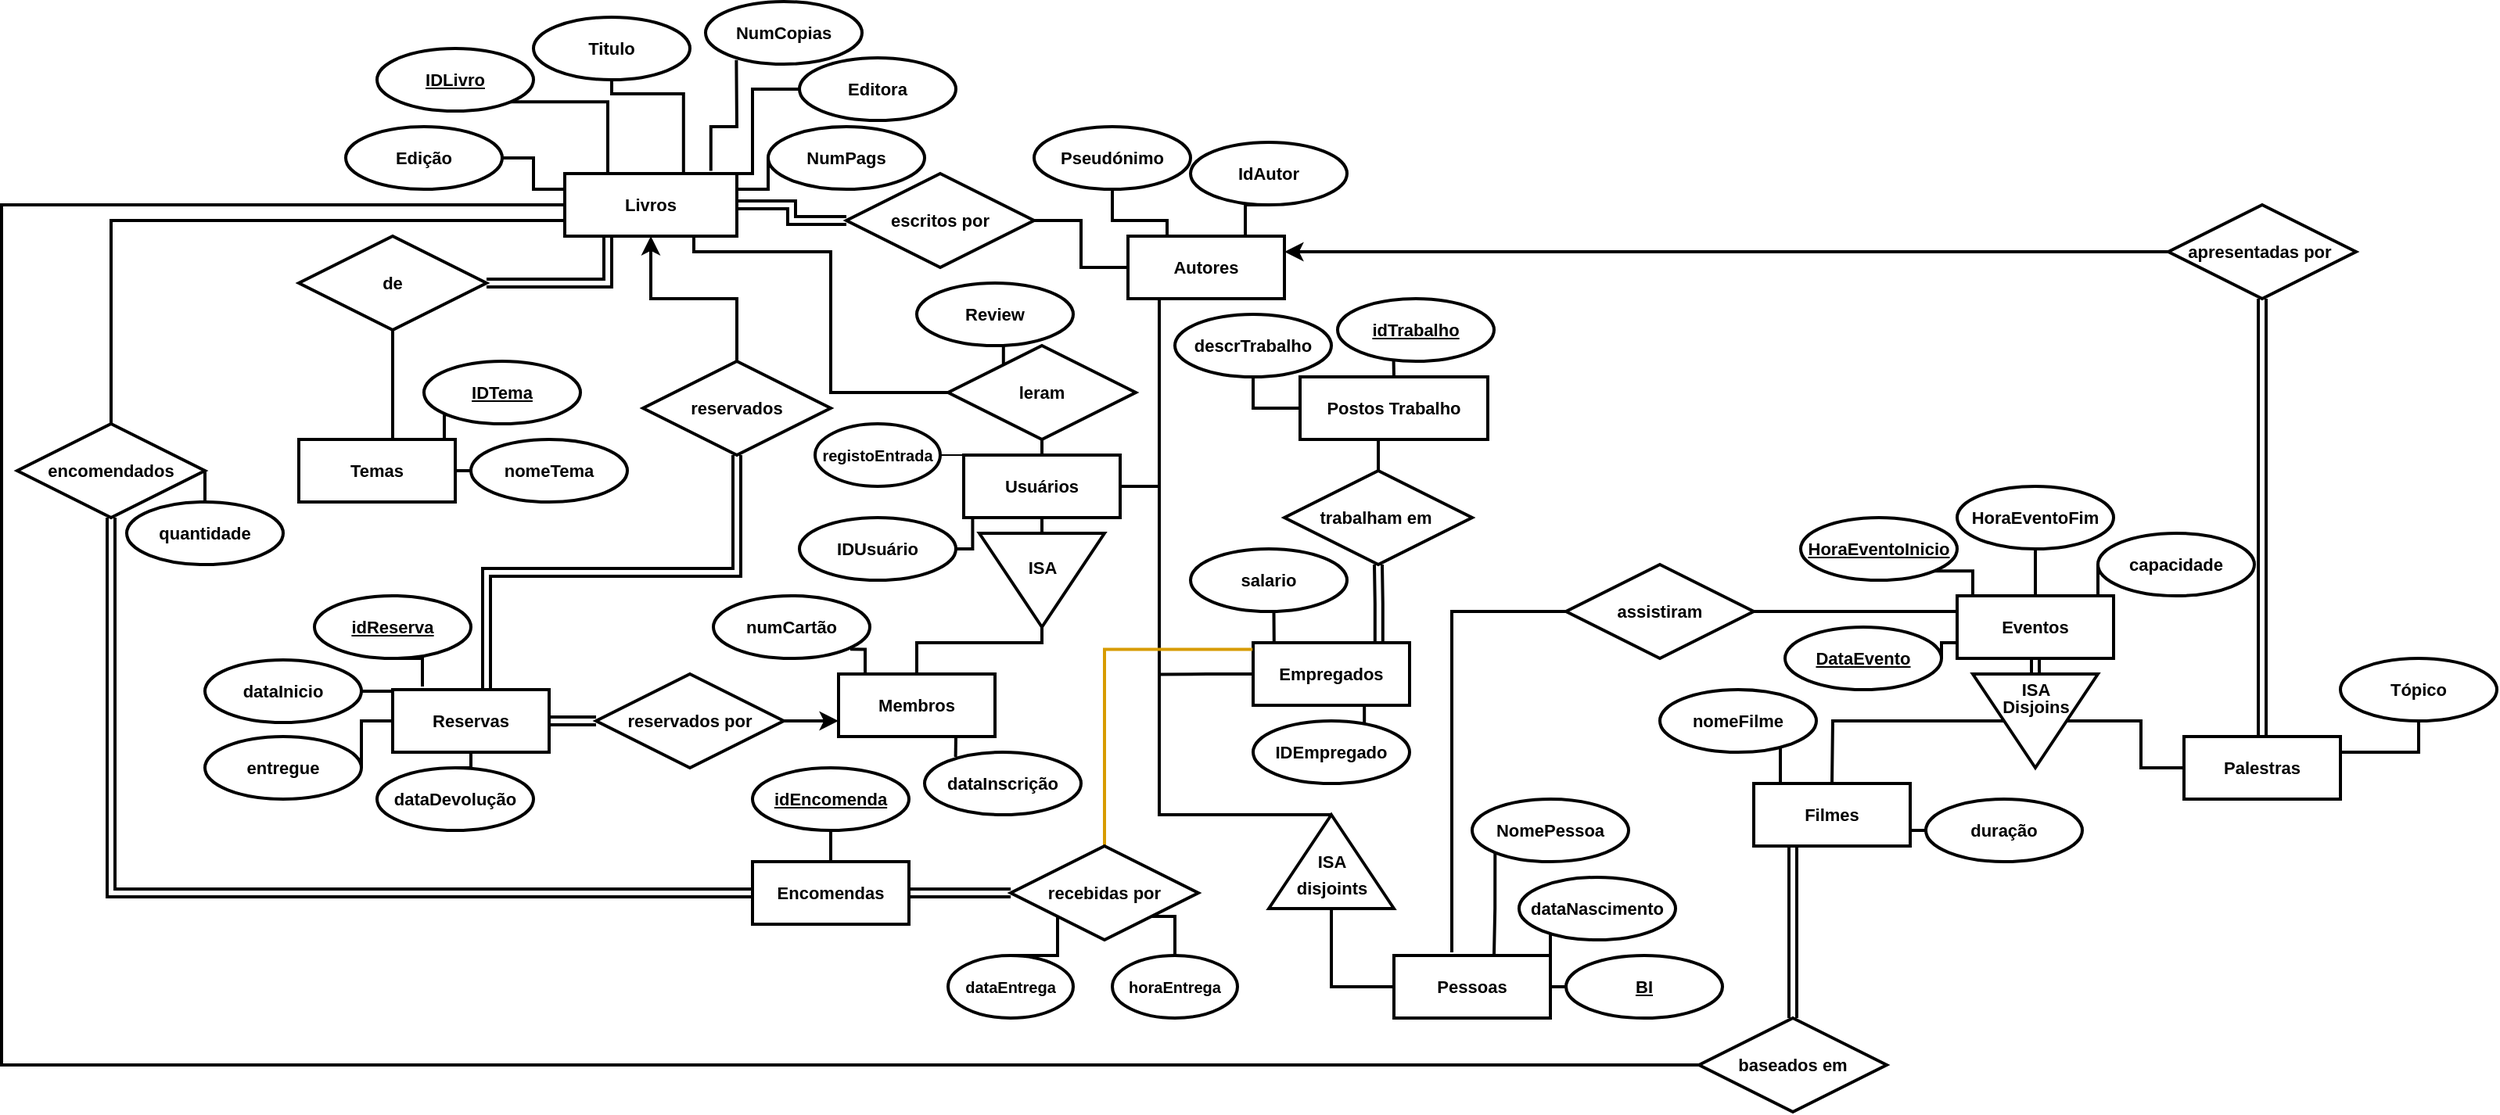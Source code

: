 <mxfile version="14.7.6" type="github">
  <diagram id="iNNtK2Z3TGCCOaJEVWlS" name="Page-1">
    <mxGraphModel dx="1509" dy="1716" grid="1" gridSize="10" guides="1" tooltips="1" connect="1" arrows="1" fold="1" page="1" pageScale="1" pageWidth="827" pageHeight="1169" math="0" shadow="0">
      <root>
        <mxCell id="0" />
        <mxCell id="1" parent="0" />
        <mxCell id="UFfIpobfscu9w0N3v_Js-2" style="edgeStyle=orthogonalEdgeStyle;rounded=0;orthogonalLoop=1;jettySize=auto;html=1;exitX=0.25;exitY=1;exitDx=0;exitDy=0;endArrow=none;endFill=0;strokeWidth=2;fontStyle=1;fontSize=11;shape=link;" parent="1" source="UFfIpobfscu9w0N3v_Js-7" target="UFfIpobfscu9w0N3v_Js-26" edge="1">
          <mxGeometry relative="1" as="geometry">
            <Array as="points">
              <mxPoint x="228" y="180" />
            </Array>
          </mxGeometry>
        </mxCell>
        <mxCell id="UFfIpobfscu9w0N3v_Js-3" style="edgeStyle=orthogonalEdgeStyle;rounded=0;orthogonalLoop=1;jettySize=auto;html=1;exitX=0;exitY=0.75;exitDx=0;exitDy=0;endArrow=none;endFill=0;strokeWidth=2;fontStyle=1;fontSize=11;entryX=0.5;entryY=0;entryDx=0;entryDy=0;" parent="1" source="UFfIpobfscu9w0N3v_Js-7" target="UFfIpobfscu9w0N3v_Js-86" edge="1">
          <mxGeometry relative="1" as="geometry">
            <mxPoint x="-120" y="140" as="targetPoint" />
          </mxGeometry>
        </mxCell>
        <mxCell id="UFfIpobfscu9w0N3v_Js-4" style="edgeStyle=orthogonalEdgeStyle;rounded=0;orthogonalLoop=1;jettySize=auto;html=1;exitX=0;exitY=0.5;exitDx=0;exitDy=0;startArrow=none;startFill=0;endArrow=none;endFill=0;strokeWidth=2;fontStyle=1;fontSize=11;entryX=0;entryY=0.5;entryDx=0;entryDy=0;" parent="1" source="UFfIpobfscu9w0N3v_Js-7" target="UFfIpobfscu9w0N3v_Js-114" edge="1">
          <mxGeometry relative="1" as="geometry">
            <mxPoint x="470" y="700" as="targetPoint" />
            <Array as="points">
              <mxPoint x="-160" y="130" />
              <mxPoint x="-160" y="680" />
            </Array>
          </mxGeometry>
        </mxCell>
        <mxCell id="UFfIpobfscu9w0N3v_Js-5" style="edgeStyle=orthogonalEdgeStyle;rounded=0;orthogonalLoop=1;jettySize=auto;html=1;exitX=1;exitY=0.5;exitDx=0;exitDy=0;endArrow=none;endFill=0;entryX=0;entryY=0.5;entryDx=0;entryDy=0;strokeWidth=2;fontStyle=1;fontSize=11;shape=link;" parent="1" source="UFfIpobfscu9w0N3v_Js-7" target="UFfIpobfscu9w0N3v_Js-17" edge="1">
          <mxGeometry relative="1" as="geometry">
            <mxPoint x="340" y="160" as="targetPoint" />
          </mxGeometry>
        </mxCell>
        <mxCell id="nAspcygqVeWQ-AZVjqhS-4" style="edgeStyle=orthogonalEdgeStyle;rounded=0;orthogonalLoop=1;jettySize=auto;html=1;exitX=1;exitY=0.25;exitDx=0;exitDy=0;entryX=0;entryY=0.5;entryDx=0;entryDy=0;endArrow=none;endFill=0;strokeWidth=2;" edge="1" parent="1" source="UFfIpobfscu9w0N3v_Js-7" target="nAspcygqVeWQ-AZVjqhS-3">
          <mxGeometry relative="1" as="geometry" />
        </mxCell>
        <mxCell id="UFfIpobfscu9w0N3v_Js-7" value="Livros" style="whiteSpace=wrap;html=1;align=center;strokeWidth=2;fontStyle=1;fontSize=11;" parent="1" vertex="1">
          <mxGeometry x="200" y="110" width="110" height="40" as="geometry" />
        </mxCell>
        <mxCell id="UFfIpobfscu9w0N3v_Js-8" style="edgeStyle=orthogonalEdgeStyle;rounded=0;orthogonalLoop=1;jettySize=auto;html=1;exitX=1;exitY=1;exitDx=0;exitDy=0;entryX=0.25;entryY=0;entryDx=0;entryDy=0;endArrow=none;endFill=0;strokeWidth=2;fontStyle=1;fontSize=11;" parent="1" source="UFfIpobfscu9w0N3v_Js-9" target="UFfIpobfscu9w0N3v_Js-7" edge="1">
          <mxGeometry relative="1" as="geometry" />
        </mxCell>
        <mxCell id="UFfIpobfscu9w0N3v_Js-9" value="IDLivro" style="ellipse;whiteSpace=wrap;html=1;align=center;fontStyle=5;strokeWidth=2;fontSize=11;" parent="1" vertex="1">
          <mxGeometry x="80" y="30" width="100" height="40" as="geometry" />
        </mxCell>
        <mxCell id="UFfIpobfscu9w0N3v_Js-10" style="edgeStyle=orthogonalEdgeStyle;rounded=0;orthogonalLoop=1;jettySize=auto;html=1;exitX=0.5;exitY=1;exitDx=0;exitDy=0;entryX=0.69;entryY=0.006;entryDx=0;entryDy=0;entryPerimeter=0;endArrow=none;endFill=0;strokeWidth=2;fontStyle=1;fontSize=11;" parent="1" source="UFfIpobfscu9w0N3v_Js-11" target="UFfIpobfscu9w0N3v_Js-7" edge="1">
          <mxGeometry relative="1" as="geometry">
            <Array as="points">
              <mxPoint x="276" y="59" />
            </Array>
          </mxGeometry>
        </mxCell>
        <mxCell id="UFfIpobfscu9w0N3v_Js-11" value="Titulo" style="ellipse;whiteSpace=wrap;html=1;align=center;strokeWidth=2;fontStyle=1;fontSize=11;" parent="1" vertex="1">
          <mxGeometry x="180" y="10" width="100" height="40" as="geometry" />
        </mxCell>
        <mxCell id="UFfIpobfscu9w0N3v_Js-12" style="edgeStyle=orthogonalEdgeStyle;rounded=0;orthogonalLoop=1;jettySize=auto;html=1;exitX=0;exitY=0.5;exitDx=0;exitDy=0;entryX=1;entryY=0;entryDx=0;entryDy=0;endArrow=none;endFill=0;strokeWidth=2;fontStyle=1;fontSize=11;" parent="1" source="UFfIpobfscu9w0N3v_Js-13" target="UFfIpobfscu9w0N3v_Js-7" edge="1">
          <mxGeometry relative="1" as="geometry">
            <Array as="points">
              <mxPoint x="320" y="56" />
              <mxPoint x="320" y="110" />
            </Array>
          </mxGeometry>
        </mxCell>
        <mxCell id="UFfIpobfscu9w0N3v_Js-13" value="Editora" style="ellipse;whiteSpace=wrap;html=1;align=center;strokeWidth=2;fontStyle=1;fontSize=11;" parent="1" vertex="1">
          <mxGeometry x="350" y="36" width="100" height="40" as="geometry" />
        </mxCell>
        <mxCell id="UFfIpobfscu9w0N3v_Js-14" style="edgeStyle=orthogonalEdgeStyle;rounded=0;orthogonalLoop=1;jettySize=auto;html=1;exitX=1;exitY=0.5;exitDx=0;exitDy=0;entryX=0;entryY=0.25;entryDx=0;entryDy=0;endArrow=none;endFill=0;strokeWidth=2;fontStyle=1;fontSize=11;" parent="1" source="UFfIpobfscu9w0N3v_Js-15" target="UFfIpobfscu9w0N3v_Js-7" edge="1">
          <mxGeometry relative="1" as="geometry" />
        </mxCell>
        <mxCell id="UFfIpobfscu9w0N3v_Js-15" value="Edição" style="ellipse;whiteSpace=wrap;html=1;align=center;strokeWidth=2;fontStyle=1;fontSize=11;" parent="1" vertex="1">
          <mxGeometry x="60" y="80" width="100" height="40" as="geometry" />
        </mxCell>
        <mxCell id="UFfIpobfscu9w0N3v_Js-16" style="rounded=0;orthogonalLoop=1;jettySize=auto;html=1;exitX=1;exitY=0.5;exitDx=0;exitDy=0;entryX=0;entryY=0.5;entryDx=0;entryDy=0;endArrow=none;endFill=0;strokeWidth=2;fontStyle=1;fontSize=11;edgeStyle=orthogonalEdgeStyle;" parent="1" source="UFfIpobfscu9w0N3v_Js-17" target="UFfIpobfscu9w0N3v_Js-20" edge="1">
          <mxGeometry relative="1" as="geometry" />
        </mxCell>
        <mxCell id="UFfIpobfscu9w0N3v_Js-17" value="escritos por" style="shape=rhombus;perimeter=rhombusPerimeter;whiteSpace=wrap;html=1;align=center;strokeWidth=2;fontStyle=1;fontSize=11;" parent="1" vertex="1">
          <mxGeometry x="380" y="110" width="120" height="60" as="geometry" />
        </mxCell>
        <mxCell id="UFfIpobfscu9w0N3v_Js-18" style="edgeStyle=orthogonalEdgeStyle;rounded=0;orthogonalLoop=1;jettySize=auto;html=1;exitX=0;exitY=1;exitDx=0;exitDy=0;endArrow=none;endFill=0;strokeWidth=2;fontStyle=1;fontSize=11;entryX=1;entryY=0.5;entryDx=0;entryDy=0;" parent="1" source="UFfIpobfscu9w0N3v_Js-20" target="UFfIpobfscu9w0N3v_Js-38" edge="1">
          <mxGeometry relative="1" as="geometry">
            <mxPoint x="520" y="230" as="targetPoint" />
            <Array as="points">
              <mxPoint x="580" y="190" />
              <mxPoint x="580" y="520" />
            </Array>
          </mxGeometry>
        </mxCell>
        <mxCell id="UFfIpobfscu9w0N3v_Js-19" style="edgeStyle=orthogonalEdgeStyle;rounded=0;orthogonalLoop=1;jettySize=auto;html=1;exitX=1;exitY=0.25;exitDx=0;exitDy=0;endArrow=none;endFill=0;startArrow=classic;startFill=1;strokeWidth=2;fontStyle=1;fontSize=11;" parent="1" source="UFfIpobfscu9w0N3v_Js-20" edge="1">
          <mxGeometry relative="1" as="geometry">
            <mxPoint x="750" y="160" as="targetPoint" />
          </mxGeometry>
        </mxCell>
        <mxCell id="UFfIpobfscu9w0N3v_Js-20" value="Autores" style="whiteSpace=wrap;html=1;align=center;strokeWidth=2;fontStyle=1;fontSize=11;" parent="1" vertex="1">
          <mxGeometry x="560" y="150" width="100" height="40" as="geometry" />
        </mxCell>
        <mxCell id="UFfIpobfscu9w0N3v_Js-150" style="edgeStyle=orthogonalEdgeStyle;rounded=0;orthogonalLoop=1;jettySize=auto;html=1;exitX=0.5;exitY=1;exitDx=0;exitDy=0;entryX=0.25;entryY=0;entryDx=0;entryDy=0;startArrow=none;startFill=0;endArrow=none;endFill=0;strokeColor=#000000;strokeWidth=2;" parent="1" source="UFfIpobfscu9w0N3v_Js-22" target="UFfIpobfscu9w0N3v_Js-20" edge="1">
          <mxGeometry relative="1" as="geometry" />
        </mxCell>
        <mxCell id="UFfIpobfscu9w0N3v_Js-22" value="Pseudónimo" style="ellipse;whiteSpace=wrap;html=1;align=center;strokeWidth=2;fontStyle=1;fontSize=11;" parent="1" vertex="1">
          <mxGeometry x="500" y="80" width="100" height="40" as="geometry" />
        </mxCell>
        <mxCell id="UFfIpobfscu9w0N3v_Js-151" style="edgeStyle=orthogonalEdgeStyle;rounded=0;orthogonalLoop=1;jettySize=auto;html=1;exitX=0.5;exitY=1;exitDx=0;exitDy=0;entryX=0.75;entryY=0;entryDx=0;entryDy=0;startArrow=none;startFill=0;endArrow=none;endFill=0;strokeColor=#000000;strokeWidth=2;" parent="1" source="UFfIpobfscu9w0N3v_Js-24" target="UFfIpobfscu9w0N3v_Js-20" edge="1">
          <mxGeometry relative="1" as="geometry" />
        </mxCell>
        <mxCell id="UFfIpobfscu9w0N3v_Js-24" value="&lt;span style=&quot;font-size: 11px&quot;&gt;IdAutor&lt;/span&gt;" style="ellipse;whiteSpace=wrap;html=1;align=center;strokeWidth=2;fontStyle=1;fontSize=11;" parent="1" vertex="1">
          <mxGeometry x="600" y="90" width="100" height="40" as="geometry" />
        </mxCell>
        <mxCell id="UFfIpobfscu9w0N3v_Js-25" style="edgeStyle=orthogonalEdgeStyle;rounded=0;orthogonalLoop=1;jettySize=auto;html=1;exitX=0.5;exitY=1;exitDx=0;exitDy=0;endArrow=none;endFill=0;strokeWidth=2;fontStyle=1;fontSize=11;" parent="1" source="UFfIpobfscu9w0N3v_Js-26" edge="1">
          <mxGeometry relative="1" as="geometry">
            <mxPoint x="90" y="280" as="targetPoint" />
            <Array as="points">
              <mxPoint x="90" y="270" />
              <mxPoint x="90" y="270" />
            </Array>
          </mxGeometry>
        </mxCell>
        <mxCell id="UFfIpobfscu9w0N3v_Js-26" value="de" style="shape=rhombus;perimeter=rhombusPerimeter;whiteSpace=wrap;html=1;align=center;strokeWidth=2;fontStyle=1;fontSize=11;" parent="1" vertex="1">
          <mxGeometry x="30" y="150" width="120" height="60" as="geometry" />
        </mxCell>
        <mxCell id="UFfIpobfscu9w0N3v_Js-27" value="Temas" style="whiteSpace=wrap;html=1;align=center;strokeWidth=2;fontStyle=1;fontSize=11;" parent="1" vertex="1">
          <mxGeometry x="30" y="280" width="100" height="40" as="geometry" />
        </mxCell>
        <mxCell id="UFfIpobfscu9w0N3v_Js-28" style="edgeStyle=orthogonalEdgeStyle;rounded=0;orthogonalLoop=1;jettySize=auto;html=1;exitX=0;exitY=0.5;exitDx=0;exitDy=0;entryX=1;entryY=0.5;entryDx=0;entryDy=0;endArrow=none;endFill=0;strokeWidth=2;fontStyle=1;fontSize=11;" parent="1" source="UFfIpobfscu9w0N3v_Js-29" target="UFfIpobfscu9w0N3v_Js-27" edge="1">
          <mxGeometry relative="1" as="geometry" />
        </mxCell>
        <mxCell id="UFfIpobfscu9w0N3v_Js-29" value="nomeTema" style="ellipse;whiteSpace=wrap;html=1;align=center;strokeWidth=2;fontStyle=1;fontSize=11;" parent="1" vertex="1">
          <mxGeometry x="140" y="280" width="100" height="40" as="geometry" />
        </mxCell>
        <mxCell id="UFfIpobfscu9w0N3v_Js-30" style="edgeStyle=orthogonalEdgeStyle;rounded=0;orthogonalLoop=1;jettySize=auto;html=1;exitX=0;exitY=0.5;exitDx=0;exitDy=0;entryX=0;entryY=0.5;entryDx=0;entryDy=0;endArrow=none;endFill=0;strokeWidth=2;fontStyle=1;fontSize=11;" parent="1" source="UFfIpobfscu9w0N3v_Js-31" target="UFfIpobfscu9w0N3v_Js-38" edge="1">
          <mxGeometry relative="1" as="geometry" />
        </mxCell>
        <mxCell id="UFfIpobfscu9w0N3v_Js-31" value="Pessoas" style="whiteSpace=wrap;html=1;align=center;strokeWidth=2;fontStyle=1;fontSize=11;" parent="1" vertex="1">
          <mxGeometry x="730" y="610" width="100" height="40" as="geometry" />
        </mxCell>
        <mxCell id="UFfIpobfscu9w0N3v_Js-32" style="edgeStyle=orthogonalEdgeStyle;rounded=0;orthogonalLoop=1;jettySize=auto;html=1;exitX=0;exitY=1;exitDx=0;exitDy=0;entryX=0.64;entryY=-0.025;entryDx=0;entryDy=0;entryPerimeter=0;endArrow=none;endFill=0;strokeWidth=2;fontStyle=1;fontSize=11;" parent="1" source="UFfIpobfscu9w0N3v_Js-33" target="UFfIpobfscu9w0N3v_Js-31" edge="1">
          <mxGeometry relative="1" as="geometry" />
        </mxCell>
        <mxCell id="UFfIpobfscu9w0N3v_Js-33" value="NomePessoa" style="ellipse;whiteSpace=wrap;html=1;align=center;strokeWidth=2;fontStyle=1;fontSize=11;" parent="1" vertex="1">
          <mxGeometry x="780" y="510" width="100" height="40" as="geometry" />
        </mxCell>
        <mxCell id="UFfIpobfscu9w0N3v_Js-34" style="edgeStyle=orthogonalEdgeStyle;rounded=0;orthogonalLoop=1;jettySize=auto;html=1;exitX=0;exitY=1;exitDx=0;exitDy=0;entryX=1;entryY=0;entryDx=0;entryDy=0;endArrow=none;endFill=0;strokeWidth=2;fontStyle=1;fontSize=11;" parent="1" source="UFfIpobfscu9w0N3v_Js-35" target="UFfIpobfscu9w0N3v_Js-31" edge="1">
          <mxGeometry relative="1" as="geometry" />
        </mxCell>
        <mxCell id="UFfIpobfscu9w0N3v_Js-35" value="dataNascimento" style="ellipse;whiteSpace=wrap;html=1;align=center;strokeWidth=2;fontStyle=1;fontSize=11;" parent="1" vertex="1">
          <mxGeometry x="810" y="560" width="100" height="40" as="geometry" />
        </mxCell>
        <mxCell id="UFfIpobfscu9w0N3v_Js-36" style="edgeStyle=orthogonalEdgeStyle;rounded=0;orthogonalLoop=1;jettySize=auto;html=1;exitX=0;exitY=0.5;exitDx=0;exitDy=0;entryX=1;entryY=0.5;entryDx=0;entryDy=0;endArrow=none;endFill=0;strokeWidth=2;fontStyle=1;fontSize=11;" parent="1" source="UFfIpobfscu9w0N3v_Js-37" target="UFfIpobfscu9w0N3v_Js-31" edge="1">
          <mxGeometry relative="1" as="geometry" />
        </mxCell>
        <mxCell id="UFfIpobfscu9w0N3v_Js-37" value="BI" style="ellipse;whiteSpace=wrap;html=1;align=center;fontStyle=5;strokeWidth=2;fontSize=11;" parent="1" vertex="1">
          <mxGeometry x="840" y="610" width="100" height="40" as="geometry" />
        </mxCell>
        <mxCell id="UFfIpobfscu9w0N3v_Js-38" value="" style="triangle;whiteSpace=wrap;html=1;rotation=-90;strokeWidth=2;fontStyle=1;fontSize=11;" parent="1" vertex="1">
          <mxGeometry x="660" y="510" width="60" height="80" as="geometry" />
        </mxCell>
        <mxCell id="UFfIpobfscu9w0N3v_Js-39" value="ISA" style="text;html=1;align=center;verticalAlign=middle;resizable=0;points=[];autosize=1;strokeColor=none;strokeWidth=2;fontStyle=1;fontSize=11;" parent="1" vertex="1">
          <mxGeometry x="675" y="540" width="30" height="20" as="geometry" />
        </mxCell>
        <mxCell id="UFfIpobfscu9w0N3v_Js-40" value="" style="endArrow=none;html=1;strokeWidth=2;fontStyle=1;fontSize=11;" parent="1" edge="1">
          <mxGeometry width="50" height="50" relative="1" as="geometry">
            <mxPoint x="520" y="310" as="sourcePoint" />
            <mxPoint x="580" y="310" as="targetPoint" />
            <Array as="points" />
          </mxGeometry>
        </mxCell>
        <mxCell id="UFfIpobfscu9w0N3v_Js-41" style="edgeStyle=orthogonalEdgeStyle;rounded=0;orthogonalLoop=1;jettySize=auto;html=1;exitX=0.804;exitY=0.008;exitDx=0;exitDy=0;entryX=0.5;entryY=1;entryDx=0;entryDy=0;endArrow=none;endFill=0;strokeWidth=2;fontStyle=1;fontSize=11;shape=link;exitPerimeter=0;" parent="1" source="UFfIpobfscu9w0N3v_Js-44" target="UFfIpobfscu9w0N3v_Js-73" edge="1">
          <mxGeometry relative="1" as="geometry" />
        </mxCell>
        <mxCell id="nAspcygqVeWQ-AZVjqhS-2" style="edgeStyle=orthogonalEdgeStyle;rounded=0;orthogonalLoop=1;jettySize=auto;html=1;exitX=0;exitY=0.5;exitDx=0;exitDy=0;strokeWidth=2;endArrow=none;endFill=0;" edge="1" parent="1" source="UFfIpobfscu9w0N3v_Js-44">
          <mxGeometry relative="1" as="geometry">
            <mxPoint x="580" y="430.286" as="targetPoint" />
          </mxGeometry>
        </mxCell>
        <mxCell id="UFfIpobfscu9w0N3v_Js-44" value="Empregados" style="whiteSpace=wrap;html=1;align=center;strokeWidth=2;fontStyle=1;fontSize=11;" parent="1" vertex="1">
          <mxGeometry x="640" y="410" width="100" height="40" as="geometry" />
        </mxCell>
        <mxCell id="UFfIpobfscu9w0N3v_Js-45" style="edgeStyle=orthogonalEdgeStyle;rounded=0;orthogonalLoop=1;jettySize=auto;html=1;exitX=0.711;exitY=0.935;exitDx=0;exitDy=0;entryX=0.5;entryY=1;entryDx=0;entryDy=0;endArrow=none;endFill=0;strokeWidth=2;fontStyle=1;fontSize=11;exitPerimeter=0;" parent="1" source="UFfIpobfscu9w0N3v_Js-129" target="UFfIpobfscu9w0N3v_Js-44" edge="1">
          <mxGeometry relative="1" as="geometry">
            <mxPoint x="630" y="260" as="sourcePoint" />
            <Array as="points">
              <mxPoint x="711" y="450" />
            </Array>
          </mxGeometry>
        </mxCell>
        <mxCell id="UFfIpobfscu9w0N3v_Js-46" style="edgeStyle=orthogonalEdgeStyle;rounded=0;orthogonalLoop=1;jettySize=auto;html=1;exitX=0.5;exitY=1;exitDx=0;exitDy=0;entryX=0.134;entryY=-0.004;entryDx=0;entryDy=0;endArrow=none;endFill=0;strokeWidth=2;fontStyle=1;fontSize=11;entryPerimeter=0;" parent="1" source="UFfIpobfscu9w0N3v_Js-47" target="UFfIpobfscu9w0N3v_Js-44" edge="1">
          <mxGeometry relative="1" as="geometry">
            <Array as="points">
              <mxPoint x="653" y="360" />
              <mxPoint x="653" y="385" />
            </Array>
          </mxGeometry>
        </mxCell>
        <mxCell id="UFfIpobfscu9w0N3v_Js-47" value="salario" style="ellipse;whiteSpace=wrap;html=1;align=center;strokeWidth=2;fontStyle=1;fontSize=11;" parent="1" vertex="1">
          <mxGeometry x="600" y="350" width="100" height="40" as="geometry" />
        </mxCell>
        <mxCell id="UFfIpobfscu9w0N3v_Js-48" style="edgeStyle=orthogonalEdgeStyle;rounded=0;orthogonalLoop=1;jettySize=auto;html=1;exitX=1;exitY=0.5;exitDx=0;exitDy=0;endArrow=none;endFill=0;strokeWidth=2;fontStyle=1;fontSize=11;" parent="1" source="UFfIpobfscu9w0N3v_Js-50" edge="1">
          <mxGeometry relative="1" as="geometry">
            <mxPoint x="520" y="310" as="targetPoint" />
          </mxGeometry>
        </mxCell>
        <mxCell id="UFfIpobfscu9w0N3v_Js-49" style="edgeStyle=orthogonalEdgeStyle;rounded=0;orthogonalLoop=1;jettySize=auto;html=1;exitX=0.5;exitY=1;exitDx=0;exitDy=0;entryX=0;entryY=0.5;entryDx=0;entryDy=0;endArrow=none;endFill=0;strokeWidth=2;fontStyle=1;fontSize=11;" parent="1" source="UFfIpobfscu9w0N3v_Js-50" target="UFfIpobfscu9w0N3v_Js-53" edge="1">
          <mxGeometry relative="1" as="geometry" />
        </mxCell>
        <mxCell id="UFfIpobfscu9w0N3v_Js-50" value="Usuários" style="whiteSpace=wrap;html=1;align=center;strokeWidth=2;fontStyle=1;fontSize=11;" parent="1" vertex="1">
          <mxGeometry x="455" y="290" width="100" height="40" as="geometry" />
        </mxCell>
        <mxCell id="UFfIpobfscu9w0N3v_Js-51" style="edgeStyle=orthogonalEdgeStyle;rounded=0;orthogonalLoop=1;jettySize=auto;html=1;exitX=1;exitY=0.5;exitDx=0;exitDy=0;entryX=0.057;entryY=1.024;entryDx=0;entryDy=0;endArrow=none;endFill=0;strokeWidth=2;fontStyle=1;fontSize=11;entryPerimeter=0;" parent="1" source="UFfIpobfscu9w0N3v_Js-128" target="UFfIpobfscu9w0N3v_Js-50" edge="1">
          <mxGeometry relative="1" as="geometry">
            <mxPoint x="445" y="260" as="sourcePoint" />
          </mxGeometry>
        </mxCell>
        <mxCell id="UFfIpobfscu9w0N3v_Js-52" style="edgeStyle=orthogonalEdgeStyle;rounded=0;orthogonalLoop=1;jettySize=auto;html=1;exitX=1;exitY=0.5;exitDx=0;exitDy=0;entryX=0.5;entryY=0;entryDx=0;entryDy=0;endArrow=none;endFill=0;strokeWidth=2;fontStyle=1;fontSize=11;" parent="1" source="UFfIpobfscu9w0N3v_Js-53" target="UFfIpobfscu9w0N3v_Js-55" edge="1">
          <mxGeometry relative="1" as="geometry">
            <Array as="points">
              <mxPoint x="505" y="410" />
              <mxPoint x="425" y="410" />
            </Array>
          </mxGeometry>
        </mxCell>
        <mxCell id="UFfIpobfscu9w0N3v_Js-53" value="" style="triangle;whiteSpace=wrap;html=1;rotation=90;strokeWidth=2;fontStyle=1;fontSize=11;" parent="1" vertex="1">
          <mxGeometry x="475" y="330" width="60" height="80" as="geometry" />
        </mxCell>
        <mxCell id="UFfIpobfscu9w0N3v_Js-54" value="ISA" style="text;html=1;align=center;verticalAlign=middle;resizable=0;points=[];autosize=1;strokeColor=none;strokeWidth=2;fontStyle=1;fontSize=11;" parent="1" vertex="1">
          <mxGeometry x="490" y="352" width="30" height="20" as="geometry" />
        </mxCell>
        <mxCell id="nAspcygqVeWQ-AZVjqhS-6" style="edgeStyle=orthogonalEdgeStyle;rounded=0;orthogonalLoop=1;jettySize=auto;html=1;exitX=0.75;exitY=1;exitDx=0;exitDy=0;entryX=0.198;entryY=0.075;entryDx=0;entryDy=0;entryPerimeter=0;endArrow=none;endFill=0;strokeWidth=2;" edge="1" parent="1" source="UFfIpobfscu9w0N3v_Js-55" target="nAspcygqVeWQ-AZVjqhS-5">
          <mxGeometry relative="1" as="geometry" />
        </mxCell>
        <mxCell id="UFfIpobfscu9w0N3v_Js-55" value="Membros" style="whiteSpace=wrap;html=1;align=center;strokeWidth=2;fontStyle=1;fontSize=11;" parent="1" vertex="1">
          <mxGeometry x="375" y="430" width="100" height="40" as="geometry" />
        </mxCell>
        <mxCell id="UFfIpobfscu9w0N3v_Js-56" style="edgeStyle=orthogonalEdgeStyle;rounded=0;orthogonalLoop=1;jettySize=auto;html=1;exitX=1;exitY=1;exitDx=0;exitDy=0;entryX=0.17;entryY=-0.025;entryDx=0;entryDy=0;entryPerimeter=0;endArrow=none;endFill=0;strokeWidth=2;fontStyle=1;fontSize=11;" parent="1" target="UFfIpobfscu9w0N3v_Js-55" edge="1">
          <mxGeometry relative="1" as="geometry">
            <mxPoint x="382.5" y="414.167" as="sourcePoint" />
          </mxGeometry>
        </mxCell>
        <mxCell id="UFfIpobfscu9w0N3v_Js-59" value="Reservas" style="whiteSpace=wrap;html=1;align=center;strokeWidth=2;fontStyle=1;fontSize=11;" parent="1" vertex="1">
          <mxGeometry x="90" y="440" width="100" height="40" as="geometry" />
        </mxCell>
        <mxCell id="UFfIpobfscu9w0N3v_Js-60" style="edgeStyle=orthogonalEdgeStyle;rounded=0;orthogonalLoop=1;jettySize=auto;html=1;exitX=0.5;exitY=1;exitDx=0;exitDy=0;entryX=0.19;entryY=-0.05;entryDx=0;entryDy=0;entryPerimeter=0;endArrow=none;endFill=0;strokeWidth=2;fontStyle=1;fontSize=11;" parent="1" source="UFfIpobfscu9w0N3v_Js-61" target="UFfIpobfscu9w0N3v_Js-59" edge="1">
          <mxGeometry relative="1" as="geometry" />
        </mxCell>
        <mxCell id="UFfIpobfscu9w0N3v_Js-61" value="idReserva" style="ellipse;whiteSpace=wrap;html=1;align=center;fontStyle=5;strokeWidth=2;fontSize=11;" parent="1" vertex="1">
          <mxGeometry x="40" y="380" width="100" height="40" as="geometry" />
        </mxCell>
        <mxCell id="UFfIpobfscu9w0N3v_Js-62" style="edgeStyle=orthogonalEdgeStyle;rounded=0;orthogonalLoop=1;jettySize=auto;html=1;exitX=1;exitY=0.5;exitDx=0;exitDy=0;endArrow=none;endFill=0;strokeWidth=2;fontStyle=1;fontSize=11;" parent="1" source="UFfIpobfscu9w0N3v_Js-63" edge="1">
          <mxGeometry relative="1" as="geometry">
            <mxPoint x="90" y="441" as="targetPoint" />
          </mxGeometry>
        </mxCell>
        <mxCell id="UFfIpobfscu9w0N3v_Js-63" value="dataInicio" style="ellipse;whiteSpace=wrap;html=1;align=center;strokeWidth=2;fontStyle=1;fontSize=11;" parent="1" vertex="1">
          <mxGeometry x="-30" y="421" width="100" height="40" as="geometry" />
        </mxCell>
        <mxCell id="UFfIpobfscu9w0N3v_Js-64" style="edgeStyle=orthogonalEdgeStyle;rounded=0;orthogonalLoop=1;jettySize=auto;html=1;exitX=0.5;exitY=0;exitDx=0;exitDy=0;entryX=0.5;entryY=1;entryDx=0;entryDy=0;endArrow=none;endFill=0;strokeWidth=2;fontStyle=1;fontSize=11;" parent="1" source="UFfIpobfscu9w0N3v_Js-65" target="UFfIpobfscu9w0N3v_Js-59" edge="1">
          <mxGeometry relative="1" as="geometry" />
        </mxCell>
        <mxCell id="UFfIpobfscu9w0N3v_Js-65" value="dataDevolução" style="ellipse;whiteSpace=wrap;html=1;align=center;strokeWidth=2;fontStyle=1;fontSize=11;" parent="1" vertex="1">
          <mxGeometry x="80" y="490" width="100" height="40" as="geometry" />
        </mxCell>
        <mxCell id="UFfIpobfscu9w0N3v_Js-66" style="edgeStyle=orthogonalEdgeStyle;rounded=0;orthogonalLoop=1;jettySize=auto;html=1;exitX=0;exitY=0.5;exitDx=0;exitDy=0;entryX=1;entryY=0.5;entryDx=0;entryDy=0;endArrow=none;endFill=0;strokeWidth=2;fontStyle=1;fontSize=11;shape=link;" parent="1" source="UFfIpobfscu9w0N3v_Js-68" target="UFfIpobfscu9w0N3v_Js-59" edge="1">
          <mxGeometry relative="1" as="geometry" />
        </mxCell>
        <mxCell id="UFfIpobfscu9w0N3v_Js-67" style="edgeStyle=orthogonalEdgeStyle;rounded=0;orthogonalLoop=1;jettySize=auto;html=1;exitX=1;exitY=0.5;exitDx=0;exitDy=0;entryX=0;entryY=0.75;entryDx=0;entryDy=0;endArrow=classic;endFill=1;strokeWidth=2;fontStyle=1;fontSize=11;" parent="1" source="UFfIpobfscu9w0N3v_Js-68" target="UFfIpobfscu9w0N3v_Js-55" edge="1">
          <mxGeometry relative="1" as="geometry" />
        </mxCell>
        <mxCell id="UFfIpobfscu9w0N3v_Js-68" value="reservados por" style="shape=rhombus;perimeter=rhombusPerimeter;whiteSpace=wrap;html=1;align=center;strokeWidth=2;fontStyle=1;fontSize=11;" parent="1" vertex="1">
          <mxGeometry x="220" y="430" width="120" height="60" as="geometry" />
        </mxCell>
        <mxCell id="UFfIpobfscu9w0N3v_Js-69" style="edgeStyle=orthogonalEdgeStyle;rounded=0;orthogonalLoop=1;jettySize=auto;html=1;exitX=0.5;exitY=1;exitDx=0;exitDy=0;endArrow=none;endFill=0;strokeWidth=2;fontStyle=1;fontSize=11;shape=link;" parent="1" source="UFfIpobfscu9w0N3v_Js-71" edge="1">
          <mxGeometry relative="1" as="geometry">
            <mxPoint x="150" y="440" as="targetPoint" />
            <Array as="points">
              <mxPoint x="310" y="365" />
              <mxPoint x="150" y="365" />
              <mxPoint x="150" y="440" />
            </Array>
          </mxGeometry>
        </mxCell>
        <mxCell id="UFfIpobfscu9w0N3v_Js-70" style="edgeStyle=orthogonalEdgeStyle;rounded=0;orthogonalLoop=1;jettySize=auto;html=1;exitX=0.5;exitY=0;exitDx=0;exitDy=0;endArrow=classic;endFill=1;strokeWidth=2;fontStyle=1;fontSize=11;" parent="1" source="UFfIpobfscu9w0N3v_Js-71" edge="1">
          <mxGeometry relative="1" as="geometry">
            <mxPoint x="255" y="150" as="targetPoint" />
            <Array as="points">
              <mxPoint x="310" y="190" />
              <mxPoint x="255" y="190" />
            </Array>
          </mxGeometry>
        </mxCell>
        <mxCell id="UFfIpobfscu9w0N3v_Js-71" value="reservados" style="shape=rhombus;perimeter=rhombusPerimeter;whiteSpace=wrap;html=1;align=center;strokeWidth=2;fontStyle=1;fontSize=11;" parent="1" vertex="1">
          <mxGeometry x="250" y="230" width="120" height="60" as="geometry" />
        </mxCell>
        <mxCell id="UFfIpobfscu9w0N3v_Js-72" style="edgeStyle=orthogonalEdgeStyle;rounded=0;orthogonalLoop=1;jettySize=auto;html=1;exitX=0.5;exitY=0;exitDx=0;exitDy=0;endArrow=none;endFill=0;strokeWidth=2;fontStyle=1;fontSize=11;" parent="1" source="UFfIpobfscu9w0N3v_Js-73" edge="1">
          <mxGeometry relative="1" as="geometry">
            <mxPoint x="720" y="280" as="targetPoint" />
            <Array as="points" />
          </mxGeometry>
        </mxCell>
        <mxCell id="UFfIpobfscu9w0N3v_Js-73" value="trabalham em&amp;nbsp;" style="shape=rhombus;perimeter=rhombusPerimeter;whiteSpace=wrap;html=1;align=center;strokeWidth=2;fontStyle=1;fontSize=11;" parent="1" vertex="1">
          <mxGeometry x="660" y="300" width="120" height="60" as="geometry" />
        </mxCell>
        <mxCell id="UFfIpobfscu9w0N3v_Js-74" value="Postos Trabalho" style="whiteSpace=wrap;html=1;align=center;strokeWidth=2;fontStyle=1;fontSize=11;" parent="1" vertex="1">
          <mxGeometry x="670" y="240" width="120" height="40" as="geometry" />
        </mxCell>
        <mxCell id="UFfIpobfscu9w0N3v_Js-75" style="edgeStyle=orthogonalEdgeStyle;rounded=0;orthogonalLoop=1;jettySize=auto;html=1;exitX=0.5;exitY=1;exitDx=0;exitDy=0;entryX=0;entryY=0.5;entryDx=0;entryDy=0;endArrow=none;endFill=0;strokeWidth=2;fontStyle=1;fontSize=11;" parent="1" source="UFfIpobfscu9w0N3v_Js-76" target="UFfIpobfscu9w0N3v_Js-74" edge="1">
          <mxGeometry relative="1" as="geometry">
            <Array as="points">
              <mxPoint x="640" y="260" />
            </Array>
          </mxGeometry>
        </mxCell>
        <mxCell id="UFfIpobfscu9w0N3v_Js-76" value="descrTrabalho" style="ellipse;whiteSpace=wrap;html=1;align=center;strokeWidth=2;fontStyle=1;fontSize=11;" parent="1" vertex="1">
          <mxGeometry x="590" y="200" width="100" height="40" as="geometry" />
        </mxCell>
        <mxCell id="UFfIpobfscu9w0N3v_Js-77" style="edgeStyle=orthogonalEdgeStyle;rounded=0;orthogonalLoop=1;jettySize=auto;html=1;exitX=0.358;exitY=0.989;exitDx=0;exitDy=0;entryX=0.5;entryY=0;entryDx=0;entryDy=0;endArrow=none;endFill=0;strokeWidth=2;fontStyle=1;fontSize=11;exitPerimeter=0;" parent="1" source="UFfIpobfscu9w0N3v_Js-78" target="UFfIpobfscu9w0N3v_Js-74" edge="1">
          <mxGeometry relative="1" as="geometry">
            <Array as="points">
              <mxPoint x="730" y="230" />
            </Array>
          </mxGeometry>
        </mxCell>
        <mxCell id="UFfIpobfscu9w0N3v_Js-78" value="idTrabalho" style="ellipse;whiteSpace=wrap;html=1;align=center;fontStyle=5;strokeWidth=2;fontSize=11;" parent="1" vertex="1">
          <mxGeometry x="694" y="190" width="100" height="40" as="geometry" />
        </mxCell>
        <mxCell id="UFfIpobfscu9w0N3v_Js-81" value="" style="edgeStyle=orthogonalEdgeStyle;rounded=0;orthogonalLoop=1;jettySize=auto;html=1;endArrow=none;endFill=0;strokeWidth=2;fontStyle=1;fontSize=11;" parent="1" source="UFfIpobfscu9w0N3v_Js-84" target="UFfIpobfscu9w0N3v_Js-91" edge="1">
          <mxGeometry relative="1" as="geometry" />
        </mxCell>
        <mxCell id="UFfIpobfscu9w0N3v_Js-83" style="edgeStyle=orthogonalEdgeStyle;rounded=0;orthogonalLoop=1;jettySize=auto;html=1;exitX=1;exitY=0.5;exitDx=0;exitDy=0;endArrow=none;endFill=0;entryX=0;entryY=0.5;entryDx=0;entryDy=0;strokeWidth=2;fontStyle=1;fontSize=11;shape=link;" parent="1" source="UFfIpobfscu9w0N3v_Js-84" target="UFfIpobfscu9w0N3v_Js-88" edge="1">
          <mxGeometry relative="1" as="geometry">
            <mxPoint x="480.0" y="580.471" as="targetPoint" />
            <Array as="points" />
          </mxGeometry>
        </mxCell>
        <mxCell id="UFfIpobfscu9w0N3v_Js-84" value="Encomendas" style="whiteSpace=wrap;html=1;align=center;strokeWidth=2;fontStyle=1;fontSize=11;" parent="1" vertex="1">
          <mxGeometry x="320" y="550" width="100" height="40" as="geometry" />
        </mxCell>
        <mxCell id="UFfIpobfscu9w0N3v_Js-85" style="edgeStyle=orthogonalEdgeStyle;rounded=0;orthogonalLoop=1;jettySize=auto;html=1;exitX=0.5;exitY=1;exitDx=0;exitDy=0;endArrow=none;endFill=0;strokeWidth=2;fontStyle=1;fontSize=11;shape=link;entryX=0;entryY=0.5;entryDx=0;entryDy=0;" parent="1" source="UFfIpobfscu9w0N3v_Js-86" target="UFfIpobfscu9w0N3v_Js-84" edge="1">
          <mxGeometry relative="1" as="geometry">
            <mxPoint x="-120" y="570" as="targetPoint" />
          </mxGeometry>
        </mxCell>
        <mxCell id="UFfIpobfscu9w0N3v_Js-86" value="encomendados" style="shape=rhombus;perimeter=rhombusPerimeter;whiteSpace=wrap;html=1;align=center;strokeWidth=2;fontStyle=1;fontSize=11;" parent="1" vertex="1">
          <mxGeometry x="-150" y="270" width="120" height="60" as="geometry" />
        </mxCell>
        <mxCell id="UFfIpobfscu9w0N3v_Js-87" style="edgeStyle=orthogonalEdgeStyle;rounded=0;orthogonalLoop=1;jettySize=auto;html=1;exitX=0.5;exitY=0;exitDx=0;exitDy=0;endArrow=none;endFill=0;fillColor=#ffe6cc;strokeColor=#d79b00;strokeWidth=2;fontStyle=1;fontSize=11;jumpSize=1;entryX=-0.004;entryY=0.107;entryDx=0;entryDy=0;entryPerimeter=0;" parent="1" source="UFfIpobfscu9w0N3v_Js-88" target="UFfIpobfscu9w0N3v_Js-44" edge="1">
          <mxGeometry relative="1" as="geometry">
            <mxPoint x="550" y="470" as="targetPoint" />
            <Array as="points">
              <mxPoint x="545" y="414" />
            </Array>
          </mxGeometry>
        </mxCell>
        <mxCell id="UFfIpobfscu9w0N3v_Js-88" value="recebidas por" style="shape=rhombus;perimeter=rhombusPerimeter;whiteSpace=wrap;html=1;align=center;strokeWidth=2;fontStyle=1;fontSize=11;" parent="1" vertex="1">
          <mxGeometry x="485" y="540" width="120" height="60" as="geometry" />
        </mxCell>
        <mxCell id="UFfIpobfscu9w0N3v_Js-89" style="edgeStyle=orthogonalEdgeStyle;rounded=0;orthogonalLoop=1;jettySize=auto;html=1;entryX=1;entryY=0.5;entryDx=0;entryDy=0;endArrow=none;endFill=0;strokeWidth=2;fontStyle=1;fontSize=11;" parent="1" source="UFfIpobfscu9w0N3v_Js-90" target="UFfIpobfscu9w0N3v_Js-86" edge="1">
          <mxGeometry relative="1" as="geometry">
            <Array as="points">
              <mxPoint x="-30" y="300" />
            </Array>
          </mxGeometry>
        </mxCell>
        <mxCell id="UFfIpobfscu9w0N3v_Js-90" value="quantidade" style="ellipse;whiteSpace=wrap;html=1;align=center;strokeWidth=2;fontStyle=1;fontSize=11;" parent="1" vertex="1">
          <mxGeometry x="-80" y="320" width="100" height="40" as="geometry" />
        </mxCell>
        <mxCell id="UFfIpobfscu9w0N3v_Js-91" value="idEncomenda" style="ellipse;whiteSpace=wrap;html=1;align=center;fontStyle=5;strokeWidth=2;fontSize=11;" parent="1" vertex="1">
          <mxGeometry x="320" y="490" width="100" height="40" as="geometry" />
        </mxCell>
        <mxCell id="UFfIpobfscu9w0N3v_Js-92" style="edgeStyle=orthogonalEdgeStyle;rounded=0;orthogonalLoop=1;jettySize=auto;html=1;exitX=0;exitY=1;exitDx=0;exitDy=0;entryX=0.93;entryY=0.025;entryDx=0;entryDy=0;entryPerimeter=0;endArrow=none;endFill=0;strokeWidth=2;fontStyle=1;fontSize=11;" parent="1" source="UFfIpobfscu9w0N3v_Js-93" target="UFfIpobfscu9w0N3v_Js-27" edge="1">
          <mxGeometry relative="1" as="geometry" />
        </mxCell>
        <mxCell id="UFfIpobfscu9w0N3v_Js-93" value="IDTema" style="ellipse;whiteSpace=wrap;html=1;align=center;fontStyle=5;strokeWidth=2;fontSize=11;" parent="1" vertex="1">
          <mxGeometry x="110" y="230" width="100" height="40" as="geometry" />
        </mxCell>
        <mxCell id="UFfIpobfscu9w0N3v_Js-94" style="edgeStyle=orthogonalEdgeStyle;rounded=0;orthogonalLoop=1;jettySize=auto;html=1;exitX=0.5;exitY=1;exitDx=0;exitDy=0;entryX=0;entryY=0.5;entryDx=0;entryDy=0;endArrow=none;endFill=0;strokeWidth=2;fontStyle=1;fontSize=11;shape=link;" parent="1" source="UFfIpobfscu9w0N3v_Js-97" target="UFfIpobfscu9w0N3v_Js-103" edge="1">
          <mxGeometry relative="1" as="geometry" />
        </mxCell>
        <mxCell id="UFfIpobfscu9w0N3v_Js-95" style="edgeStyle=orthogonalEdgeStyle;rounded=0;orthogonalLoop=1;jettySize=auto;html=1;exitX=0;exitY=0.75;exitDx=0;exitDy=0;entryX=1;entryY=0.5;entryDx=0;entryDy=0;startArrow=none;startFill=0;endArrow=none;endFill=0;strokeWidth=2;fontStyle=1;fontSize=11;" parent="1" source="UFfIpobfscu9w0N3v_Js-97" target="UFfIpobfscu9w0N3v_Js-110" edge="1">
          <mxGeometry relative="1" as="geometry" />
        </mxCell>
        <mxCell id="UFfIpobfscu9w0N3v_Js-96" style="edgeStyle=orthogonalEdgeStyle;rounded=0;orthogonalLoop=1;jettySize=auto;html=1;exitX=0;exitY=0.25;exitDx=0;exitDy=0;entryX=1;entryY=0.5;entryDx=0;entryDy=0;endArrow=none;endFill=0;strokeWidth=2;fontStyle=1;fontSize=11;" parent="1" source="UFfIpobfscu9w0N3v_Js-97" target="UFfIpobfscu9w0N3v_Js-126" edge="1">
          <mxGeometry relative="1" as="geometry" />
        </mxCell>
        <mxCell id="UFfIpobfscu9w0N3v_Js-97" value="Eventos" style="whiteSpace=wrap;html=1;align=center;strokeWidth=2;fontStyle=1;fontSize=11;" parent="1" vertex="1">
          <mxGeometry x="1090" y="380" width="100" height="40" as="geometry" />
        </mxCell>
        <mxCell id="UFfIpobfscu9w0N3v_Js-98" style="edgeStyle=orthogonalEdgeStyle;rounded=0;orthogonalLoop=1;jettySize=auto;html=1;exitX=0.5;exitY=0;exitDx=0;exitDy=0;endArrow=none;endFill=0;strokeWidth=2;fontStyle=1;fontSize=11;shape=link;" parent="1" source="UFfIpobfscu9w0N3v_Js-100" target="UFfIpobfscu9w0N3v_Js-109" edge="1">
          <mxGeometry relative="1" as="geometry">
            <mxPoint x="1285" y="90" as="targetPoint" />
          </mxGeometry>
        </mxCell>
        <mxCell id="UFfIpobfscu9w0N3v_Js-100" value="Palestras" style="whiteSpace=wrap;html=1;align=center;strokeWidth=2;fontStyle=1;fontSize=11;" parent="1" vertex="1">
          <mxGeometry x="1235" y="470" width="100" height="40" as="geometry" />
        </mxCell>
        <mxCell id="UFfIpobfscu9w0N3v_Js-101" style="edgeStyle=orthogonalEdgeStyle;rounded=0;orthogonalLoop=1;jettySize=auto;html=1;exitX=0.5;exitY=0;exitDx=0;exitDy=0;entryX=0;entryY=0.5;entryDx=0;entryDy=0;endArrow=none;endFill=0;strokeWidth=2;fontStyle=1;fontSize=11;" parent="1" source="UFfIpobfscu9w0N3v_Js-103" target="UFfIpobfscu9w0N3v_Js-100" edge="1">
          <mxGeometry relative="1" as="geometry" />
        </mxCell>
        <mxCell id="UFfIpobfscu9w0N3v_Js-102" style="edgeStyle=orthogonalEdgeStyle;rounded=0;orthogonalLoop=1;jettySize=auto;html=1;exitX=0.5;exitY=1;exitDx=0;exitDy=0;endArrow=none;endFill=0;strokeWidth=2;fontStyle=1;fontSize=11;" parent="1" source="UFfIpobfscu9w0N3v_Js-103" edge="1">
          <mxGeometry relative="1" as="geometry">
            <mxPoint x="1010" y="500" as="targetPoint" />
          </mxGeometry>
        </mxCell>
        <mxCell id="UFfIpobfscu9w0N3v_Js-103" value="" style="triangle;whiteSpace=wrap;html=1;rotation=90;strokeWidth=2;fontStyle=1;fontSize=11;" parent="1" vertex="1">
          <mxGeometry x="1110" y="420" width="60" height="80" as="geometry" />
        </mxCell>
        <mxCell id="UFfIpobfscu9w0N3v_Js-104" value="ISA" style="text;html=1;align=center;verticalAlign=middle;resizable=0;points=[];autosize=1;strokeColor=none;strokeWidth=2;fontStyle=1;fontSize=11;" parent="1" vertex="1">
          <mxGeometry x="1125" y="430" width="30" height="20" as="geometry" />
        </mxCell>
        <mxCell id="UFfIpobfscu9w0N3v_Js-105" style="edgeStyle=orthogonalEdgeStyle;rounded=0;orthogonalLoop=1;jettySize=auto;html=1;exitX=0.25;exitY=1;exitDx=0;exitDy=0;startArrow=none;startFill=0;endArrow=none;endFill=0;strokeWidth=2;fontStyle=1;fontSize=11;shape=link;" parent="1" source="UFfIpobfscu9w0N3v_Js-107" target="UFfIpobfscu9w0N3v_Js-114" edge="1">
          <mxGeometry relative="1" as="geometry">
            <mxPoint x="985" y="700" as="targetPoint" />
          </mxGeometry>
        </mxCell>
        <mxCell id="UFfIpobfscu9w0N3v_Js-107" value="Filmes" style="whiteSpace=wrap;html=1;align=center;strokeWidth=2;fontStyle=1;fontSize=11;" parent="1" vertex="1">
          <mxGeometry x="960" y="500" width="100" height="40" as="geometry" />
        </mxCell>
        <mxCell id="UFfIpobfscu9w0N3v_Js-108" style="edgeStyle=orthogonalEdgeStyle;rounded=0;orthogonalLoop=1;jettySize=auto;html=1;exitX=0;exitY=0.5;exitDx=0;exitDy=0;endArrow=none;endFill=0;strokeWidth=2;fontStyle=1;fontSize=11;" parent="1" source="UFfIpobfscu9w0N3v_Js-109" edge="1">
          <mxGeometry relative="1" as="geometry">
            <mxPoint x="750" y="160" as="targetPoint" />
          </mxGeometry>
        </mxCell>
        <mxCell id="UFfIpobfscu9w0N3v_Js-109" value="apresentadas por&amp;nbsp;" style="shape=rhombus;perimeter=rhombusPerimeter;whiteSpace=wrap;html=1;align=center;strokeWidth=2;fontStyle=1;fontSize=11;" parent="1" vertex="1">
          <mxGeometry x="1225" y="130" width="120" height="60" as="geometry" />
        </mxCell>
        <mxCell id="UFfIpobfscu9w0N3v_Js-110" value="&lt;u style=&quot;font-size: 11px;&quot;&gt;DataEvento&lt;/u&gt;" style="ellipse;whiteSpace=wrap;html=1;align=center;strokeWidth=2;fontStyle=1;fontSize=11;" parent="1" vertex="1">
          <mxGeometry x="980" y="400" width="100" height="40" as="geometry" />
        </mxCell>
        <mxCell id="UFfIpobfscu9w0N3v_Js-111" style="edgeStyle=orthogonalEdgeStyle;rounded=0;orthogonalLoop=1;jettySize=auto;html=1;exitX=1;exitY=1;exitDx=0;exitDy=0;entryX=0;entryY=0;entryDx=0;entryDy=0;startArrow=none;startFill=0;endArrow=none;endFill=0;strokeWidth=2;fontStyle=1;fontSize=11;" parent="1" source="UFfIpobfscu9w0N3v_Js-112" target="UFfIpobfscu9w0N3v_Js-97" edge="1">
          <mxGeometry relative="1" as="geometry">
            <Array as="points">
              <mxPoint x="1100" y="364" />
              <mxPoint x="1100" y="380" />
            </Array>
          </mxGeometry>
        </mxCell>
        <mxCell id="UFfIpobfscu9w0N3v_Js-112" value="&lt;u style=&quot;font-size: 11px;&quot;&gt;HoraEventoInicio&lt;/u&gt;" style="ellipse;whiteSpace=wrap;html=1;align=center;strokeWidth=2;fontStyle=1;fontSize=11;" parent="1" vertex="1">
          <mxGeometry x="990" y="330" width="100" height="40" as="geometry" />
        </mxCell>
        <mxCell id="UFfIpobfscu9w0N3v_Js-114" value="baseados&amp;nbsp;em" style="shape=rhombus;perimeter=rhombusPerimeter;whiteSpace=wrap;html=1;align=center;strokeWidth=2;fontStyle=1;fontSize=11;" parent="1" vertex="1">
          <mxGeometry x="925.0" y="650" width="120" height="60" as="geometry" />
        </mxCell>
        <mxCell id="UFfIpobfscu9w0N3v_Js-116" value="disjoints" style="text;html=1;align=center;verticalAlign=middle;resizable=0;points=[];autosize=1;strokeColor=none;strokeWidth=2;fontStyle=1;fontSize=11;" parent="1" vertex="1">
          <mxGeometry x="660" y="557" width="60" height="20" as="geometry" />
        </mxCell>
        <mxCell id="UFfIpobfscu9w0N3v_Js-117" style="edgeStyle=orthogonalEdgeStyle;rounded=0;orthogonalLoop=1;jettySize=auto;html=1;exitX=0.5;exitY=1;exitDx=0;exitDy=0;entryX=0.5;entryY=0;entryDx=0;entryDy=0;startArrow=none;startFill=0;endArrow=none;endFill=0;strokeWidth=2;fontStyle=1;fontSize=11;" parent="1" source="UFfIpobfscu9w0N3v_Js-118" target="UFfIpobfscu9w0N3v_Js-97" edge="1">
          <mxGeometry relative="1" as="geometry" />
        </mxCell>
        <mxCell id="UFfIpobfscu9w0N3v_Js-118" value="HoraEventoFim" style="ellipse;whiteSpace=wrap;html=1;align=center;strokeWidth=2;fontStyle=1;fontSize=11;" parent="1" vertex="1">
          <mxGeometry x="1090" y="310" width="100" height="40" as="geometry" />
        </mxCell>
        <mxCell id="UFfIpobfscu9w0N3v_Js-119" style="edgeStyle=orthogonalEdgeStyle;rounded=0;orthogonalLoop=1;jettySize=auto;html=1;exitX=0.5;exitY=1;exitDx=0;exitDy=0;entryX=1;entryY=0.25;entryDx=0;entryDy=0;startArrow=none;startFill=0;endArrow=none;endFill=0;strokeWidth=2;fontStyle=1;fontSize=11;" parent="1" source="UFfIpobfscu9w0N3v_Js-120" target="UFfIpobfscu9w0N3v_Js-100" edge="1">
          <mxGeometry relative="1" as="geometry" />
        </mxCell>
        <mxCell id="UFfIpobfscu9w0N3v_Js-120" value="Tópico" style="ellipse;whiteSpace=wrap;html=1;align=center;strokeWidth=2;fontStyle=1;fontSize=11;" parent="1" vertex="1">
          <mxGeometry x="1335" y="420" width="100" height="40" as="geometry" />
        </mxCell>
        <mxCell id="UFfIpobfscu9w0N3v_Js-121" style="edgeStyle=orthogonalEdgeStyle;rounded=0;orthogonalLoop=1;jettySize=auto;html=1;entryX=1;entryY=0.25;entryDx=0;entryDy=0;endArrow=none;endFill=0;strokeWidth=2;fontStyle=1;fontSize=11;exitX=0;exitY=0.5;exitDx=0;exitDy=0;" parent="1" source="UFfIpobfscu9w0N3v_Js-122" target="UFfIpobfscu9w0N3v_Js-97" edge="1">
          <mxGeometry relative="1" as="geometry">
            <Array as="points">
              <mxPoint x="1180" y="380" />
              <mxPoint x="1190" y="380" />
            </Array>
            <mxPoint x="1180" y="350" as="sourcePoint" />
          </mxGeometry>
        </mxCell>
        <mxCell id="UFfIpobfscu9w0N3v_Js-122" value="capacidade" style="ellipse;whiteSpace=wrap;html=1;align=center;strokeWidth=2;fontStyle=1;fontSize=11;" parent="1" vertex="1">
          <mxGeometry x="1180" y="340" width="100" height="40" as="geometry" />
        </mxCell>
        <mxCell id="UFfIpobfscu9w0N3v_Js-123" style="edgeStyle=orthogonalEdgeStyle;rounded=0;orthogonalLoop=1;jettySize=auto;html=1;exitX=0;exitY=0.5;exitDx=0;exitDy=0;entryX=1;entryY=0.75;entryDx=0;entryDy=0;endArrow=none;endFill=0;strokeWidth=2;fontStyle=1;fontSize=11;" parent="1" source="UFfIpobfscu9w0N3v_Js-124" target="UFfIpobfscu9w0N3v_Js-107" edge="1">
          <mxGeometry relative="1" as="geometry" />
        </mxCell>
        <mxCell id="UFfIpobfscu9w0N3v_Js-124" value="duração" style="ellipse;whiteSpace=wrap;html=1;align=center;strokeWidth=2;fontStyle=1;fontSize=11;" parent="1" vertex="1">
          <mxGeometry x="1070" y="510" width="100" height="40" as="geometry" />
        </mxCell>
        <mxCell id="UFfIpobfscu9w0N3v_Js-125" style="edgeStyle=orthogonalEdgeStyle;rounded=0;orthogonalLoop=1;jettySize=auto;html=1;exitX=0;exitY=0.5;exitDx=0;exitDy=0;endArrow=none;endFill=0;entryX=0.37;entryY=-0.05;entryDx=0;entryDy=0;entryPerimeter=0;strokeWidth=2;fontStyle=1;fontSize=11;" parent="1" source="UFfIpobfscu9w0N3v_Js-126" target="UFfIpobfscu9w0N3v_Js-31" edge="1">
          <mxGeometry relative="1" as="geometry">
            <mxPoint x="660.0" y="369.882" as="targetPoint" />
          </mxGeometry>
        </mxCell>
        <mxCell id="UFfIpobfscu9w0N3v_Js-126" value="assistiram" style="shape=rhombus;perimeter=rhombusPerimeter;whiteSpace=wrap;html=1;align=center;strokeWidth=2;fontStyle=1;fontSize=11;" parent="1" vertex="1">
          <mxGeometry x="840" y="360" width="120" height="60" as="geometry" />
        </mxCell>
        <mxCell id="UFfIpobfscu9w0N3v_Js-127" style="edgeStyle=orthogonalEdgeStyle;rounded=0;orthogonalLoop=1;jettySize=auto;html=1;exitX=1;exitY=1;exitDx=0;exitDy=0;entryX=0.17;entryY=0;entryDx=0;entryDy=0;entryPerimeter=0;endArrow=none;endFill=0;strokeWidth=2;fontStyle=1;fontSize=11;" parent="1" target="UFfIpobfscu9w0N3v_Js-107" edge="1">
          <mxGeometry relative="1" as="geometry">
            <mxPoint x="965.146" y="474.226" as="sourcePoint" />
          </mxGeometry>
        </mxCell>
        <mxCell id="UFfIpobfscu9w0N3v_Js-128" value="IDUsuário" style="ellipse;whiteSpace=wrap;html=1;align=center;strokeWidth=2;fontStyle=1;fontSize=11;" parent="1" vertex="1">
          <mxGeometry x="350" y="330" width="100" height="40" as="geometry" />
        </mxCell>
        <mxCell id="UFfIpobfscu9w0N3v_Js-129" value="IDEmpregado" style="ellipse;whiteSpace=wrap;html=1;align=center;strokeWidth=2;fontStyle=1;fontSize=11;" parent="1" vertex="1">
          <mxGeometry x="640" y="460" width="100" height="40" as="geometry" />
        </mxCell>
        <mxCell id="UFfIpobfscu9w0N3v_Js-130" value="numCartão" style="ellipse;whiteSpace=wrap;html=1;align=center;strokeWidth=2;fontStyle=1;fontSize=11;" parent="1" vertex="1">
          <mxGeometry x="295" y="380" width="100" height="40" as="geometry" />
        </mxCell>
        <mxCell id="UFfIpobfscu9w0N3v_Js-131" value="nomeFilme" style="ellipse;whiteSpace=wrap;html=1;align=center;strokeWidth=2;fontStyle=1;fontSize=11;" parent="1" vertex="1">
          <mxGeometry x="900" y="440" width="100" height="40" as="geometry" />
        </mxCell>
        <mxCell id="UFfIpobfscu9w0N3v_Js-132" value="Disjoins" style="text;html=1;align=center;verticalAlign=middle;resizable=0;points=[];autosize=1;strokeColor=none;strokeWidth=2;fontStyle=1;fontSize=11;" parent="1" vertex="1">
          <mxGeometry x="1110" y="441" width="60" height="20" as="geometry" />
        </mxCell>
        <mxCell id="UFfIpobfscu9w0N3v_Js-133" style="edgeStyle=orthogonalEdgeStyle;rounded=0;orthogonalLoop=1;jettySize=auto;html=1;exitX=1;exitY=0.5;exitDx=0;exitDy=0;entryX=0;entryY=0;entryDx=0;entryDy=0;endArrow=none;endFill=0;" parent="1" source="UFfIpobfscu9w0N3v_Js-134" target="UFfIpobfscu9w0N3v_Js-50" edge="1">
          <mxGeometry relative="1" as="geometry">
            <Array as="points">
              <mxPoint x="440" y="290" />
            </Array>
          </mxGeometry>
        </mxCell>
        <mxCell id="UFfIpobfscu9w0N3v_Js-134" value="&lt;font size=&quot;1&quot;&gt;registoEntrada&lt;/font&gt;" style="ellipse;whiteSpace=wrap;html=1;align=center;strokeWidth=2;fontStyle=1;fontSize=11;" parent="1" vertex="1">
          <mxGeometry x="360" y="270" width="80" height="40" as="geometry" />
        </mxCell>
        <mxCell id="UFfIpobfscu9w0N3v_Js-148" style="edgeStyle=orthogonalEdgeStyle;rounded=0;orthogonalLoop=1;jettySize=auto;html=1;exitX=0.5;exitY=1;exitDx=0;exitDy=0;entryX=0.5;entryY=0;entryDx=0;entryDy=0;startArrow=none;startFill=0;endArrow=none;endFill=0;strokeColor=#000000;strokeWidth=2;" parent="1" source="UFfIpobfscu9w0N3v_Js-135" target="UFfIpobfscu9w0N3v_Js-50" edge="1">
          <mxGeometry relative="1" as="geometry" />
        </mxCell>
        <mxCell id="UFfIpobfscu9w0N3v_Js-135" value="leram" style="shape=rhombus;perimeter=rhombusPerimeter;whiteSpace=wrap;html=1;align=center;strokeWidth=2;fontStyle=1;fontSize=11;" parent="1" vertex="1">
          <mxGeometry x="445" y="220" width="120" height="60" as="geometry" />
        </mxCell>
        <mxCell id="UFfIpobfscu9w0N3v_Js-137" value="" style="endArrow=none;html=1;strokeWidth=2;exitX=0;exitY=0.5;exitDx=0;exitDy=0;edgeStyle=orthogonalEdgeStyle;rounded=0;entryX=0.75;entryY=1;entryDx=0;entryDy=0;" parent="1" source="UFfIpobfscu9w0N3v_Js-135" target="UFfIpobfscu9w0N3v_Js-7" edge="1">
          <mxGeometry width="50" height="50" relative="1" as="geometry">
            <mxPoint x="395" y="210" as="sourcePoint" />
            <mxPoint x="360" y="170" as="targetPoint" />
            <Array as="points">
              <mxPoint x="370" y="250" />
              <mxPoint x="370" y="160" />
              <mxPoint x="283" y="160" />
            </Array>
          </mxGeometry>
        </mxCell>
        <mxCell id="UFfIpobfscu9w0N3v_Js-140" style="edgeStyle=orthogonalEdgeStyle;rounded=0;orthogonalLoop=1;jettySize=auto;html=1;exitX=0.5;exitY=0;exitDx=0;exitDy=0;entryX=0;entryY=1;entryDx=0;entryDy=0;startArrow=none;startFill=0;strokeColor=#000000;endArrow=none;endFill=0;strokeWidth=2;" parent="1" source="UFfIpobfscu9w0N3v_Js-139" target="UFfIpobfscu9w0N3v_Js-88" edge="1">
          <mxGeometry relative="1" as="geometry" />
        </mxCell>
        <mxCell id="UFfIpobfscu9w0N3v_Js-139" value="&lt;font size=&quot;1&quot;&gt;dataEntrega&lt;br&gt;&lt;/font&gt;" style="ellipse;whiteSpace=wrap;html=1;align=center;strokeWidth=2;fontStyle=1;fontSize=11;" parent="1" vertex="1">
          <mxGeometry x="445" y="610" width="80" height="40" as="geometry" />
        </mxCell>
        <mxCell id="UFfIpobfscu9w0N3v_Js-142" style="edgeStyle=orthogonalEdgeStyle;rounded=0;orthogonalLoop=1;jettySize=auto;html=1;exitX=0.5;exitY=0;exitDx=0;exitDy=0;entryX=1;entryY=1;entryDx=0;entryDy=0;startArrow=none;startFill=0;endArrow=none;endFill=0;strokeColor=#000000;strokeWidth=2;" parent="1" source="UFfIpobfscu9w0N3v_Js-141" target="UFfIpobfscu9w0N3v_Js-88" edge="1">
          <mxGeometry relative="1" as="geometry">
            <Array as="points">
              <mxPoint x="590" y="585" />
            </Array>
          </mxGeometry>
        </mxCell>
        <mxCell id="UFfIpobfscu9w0N3v_Js-141" value="&lt;font size=&quot;1&quot;&gt;horaEntrega&lt;br&gt;&lt;/font&gt;" style="ellipse;whiteSpace=wrap;html=1;align=center;strokeWidth=2;fontStyle=1;fontSize=11;" parent="1" vertex="1">
          <mxGeometry x="550" y="610" width="80" height="40" as="geometry" />
        </mxCell>
        <mxCell id="UFfIpobfscu9w0N3v_Js-144" style="edgeStyle=orthogonalEdgeStyle;rounded=0;orthogonalLoop=1;jettySize=auto;html=1;exitX=1;exitY=0.5;exitDx=0;exitDy=0;entryX=0;entryY=0.5;entryDx=0;entryDy=0;startArrow=none;startFill=0;endArrow=none;endFill=0;strokeColor=#000000;strokeWidth=2;" parent="1" source="UFfIpobfscu9w0N3v_Js-143" target="UFfIpobfscu9w0N3v_Js-59" edge="1">
          <mxGeometry relative="1" as="geometry">
            <Array as="points">
              <mxPoint x="70" y="460" />
            </Array>
          </mxGeometry>
        </mxCell>
        <mxCell id="UFfIpobfscu9w0N3v_Js-143" value="entregue" style="ellipse;whiteSpace=wrap;html=1;align=center;strokeWidth=2;fontStyle=1;fontSize=11;" parent="1" vertex="1">
          <mxGeometry x="-30" y="470" width="100" height="40" as="geometry" />
        </mxCell>
        <mxCell id="UFfIpobfscu9w0N3v_Js-146" style="edgeStyle=orthogonalEdgeStyle;rounded=0;orthogonalLoop=1;jettySize=auto;html=1;exitX=0.197;exitY=0.933;exitDx=0;exitDy=0;entryX=0.849;entryY=-0.045;entryDx=0;entryDy=0;entryPerimeter=0;startArrow=none;startFill=0;endArrow=none;endFill=0;strokeColor=#000000;strokeWidth=2;exitPerimeter=0;" parent="1" source="UFfIpobfscu9w0N3v_Js-145" target="UFfIpobfscu9w0N3v_Js-7" edge="1">
          <mxGeometry relative="1" as="geometry">
            <Array as="points">
              <mxPoint x="310" y="40" />
              <mxPoint x="310" y="80" />
              <mxPoint x="293" y="80" />
            </Array>
          </mxGeometry>
        </mxCell>
        <mxCell id="UFfIpobfscu9w0N3v_Js-145" value="NumCopias" style="ellipse;whiteSpace=wrap;html=1;align=center;strokeWidth=2;fontStyle=1;fontSize=11;" parent="1" vertex="1">
          <mxGeometry x="290" width="100" height="40" as="geometry" />
        </mxCell>
        <mxCell id="UFfIpobfscu9w0N3v_Js-149" style="edgeStyle=orthogonalEdgeStyle;rounded=0;orthogonalLoop=1;jettySize=auto;html=1;exitX=0.554;exitY=0.999;exitDx=0;exitDy=0;entryX=0.295;entryY=0.203;entryDx=0;entryDy=0;startArrow=none;startFill=0;endArrow=none;endFill=0;strokeColor=#000000;strokeWidth=2;exitPerimeter=0;entryPerimeter=0;" parent="1" source="UFfIpobfscu9w0N3v_Js-147" target="UFfIpobfscu9w0N3v_Js-135" edge="1">
          <mxGeometry relative="1" as="geometry">
            <Array as="points" />
          </mxGeometry>
        </mxCell>
        <mxCell id="UFfIpobfscu9w0N3v_Js-147" value="Review" style="ellipse;whiteSpace=wrap;html=1;align=center;strokeWidth=2;fontStyle=1;fontSize=11;" parent="1" vertex="1">
          <mxGeometry x="425" y="180" width="100" height="40" as="geometry" />
        </mxCell>
        <mxCell id="nAspcygqVeWQ-AZVjqhS-3" value="NumPags" style="ellipse;whiteSpace=wrap;html=1;align=center;strokeWidth=2;fontStyle=1;fontSize=11;" vertex="1" parent="1">
          <mxGeometry x="330" y="80" width="100" height="40" as="geometry" />
        </mxCell>
        <mxCell id="nAspcygqVeWQ-AZVjqhS-5" value="dataInscrição" style="ellipse;whiteSpace=wrap;html=1;align=center;strokeWidth=2;fontStyle=1;fontSize=11;" vertex="1" parent="1">
          <mxGeometry x="430" y="480" width="100" height="40" as="geometry" />
        </mxCell>
      </root>
    </mxGraphModel>
  </diagram>
</mxfile>
